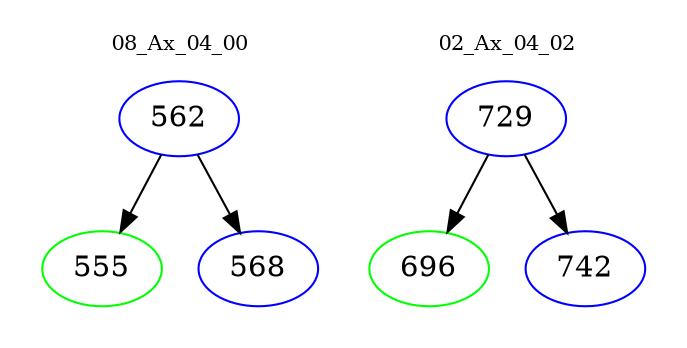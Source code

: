 digraph{
subgraph cluster_0 {
color = white
label = "08_Ax_04_00";
fontsize=10;
T0_562 [label="562", color="blue"]
T0_562 -> T0_555 [color="black"]
T0_555 [label="555", color="green"]
T0_562 -> T0_568 [color="black"]
T0_568 [label="568", color="blue"]
}
subgraph cluster_1 {
color = white
label = "02_Ax_04_02";
fontsize=10;
T1_729 [label="729", color="blue"]
T1_729 -> T1_696 [color="black"]
T1_696 [label="696", color="green"]
T1_729 -> T1_742 [color="black"]
T1_742 [label="742", color="blue"]
}
}
